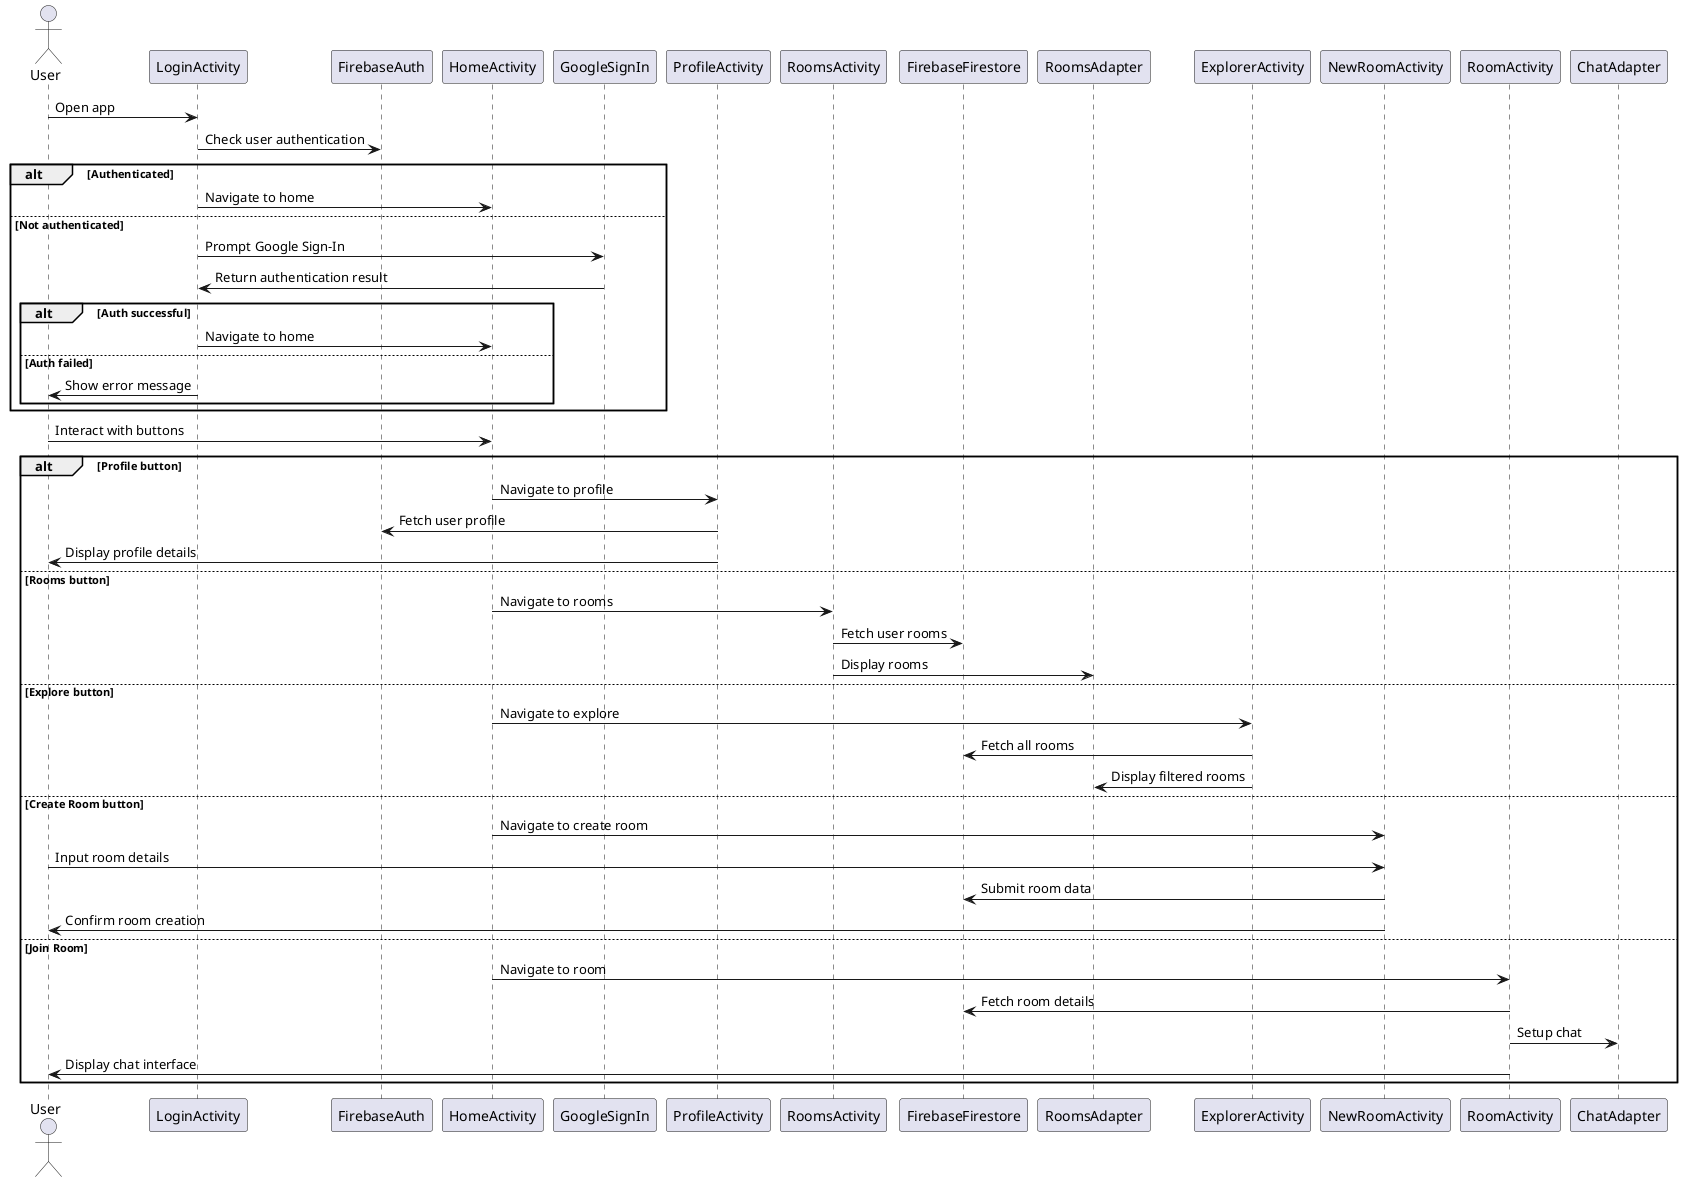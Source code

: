 @startuml
actor User

User -> LoginActivity : Open app
LoginActivity -> FirebaseAuth : Check user authentication
alt Authenticated
    LoginActivity -> HomeActivity : Navigate to home
else Not authenticated
    LoginActivity -> GoogleSignIn : Prompt Google Sign-In
    GoogleSignIn -> LoginActivity : Return authentication result
    alt Auth successful
        LoginActivity -> HomeActivity : Navigate to home
    else Auth failed
        LoginActivity -> User : Show error message
    end
end

User -> HomeActivity : Interact with buttons
alt Profile button
    HomeActivity -> ProfileActivity : Navigate to profile
    ProfileActivity -> FirebaseAuth : Fetch user profile
    ProfileActivity -> User : Display profile details
else Rooms button
    HomeActivity -> RoomsActivity : Navigate to rooms
    RoomsActivity -> FirebaseFirestore : Fetch user rooms
    RoomsActivity -> RoomsAdapter : Display rooms
else Explore button
    HomeActivity -> ExplorerActivity : Navigate to explore
    ExplorerActivity -> FirebaseFirestore : Fetch all rooms
    ExplorerActivity -> RoomsAdapter : Display filtered rooms
else Create Room button
    HomeActivity -> NewRoomActivity : Navigate to create room
    User -> NewRoomActivity : Input room details
    NewRoomActivity -> FirebaseFirestore : Submit room data
    NewRoomActivity -> User : Confirm room creation
else Join Room
    HomeActivity -> RoomActivity : Navigate to room
    RoomActivity -> FirebaseFirestore : Fetch room details
    RoomActivity -> ChatAdapter : Setup chat
    RoomActivity -> User : Display chat interface
end

@enduml
